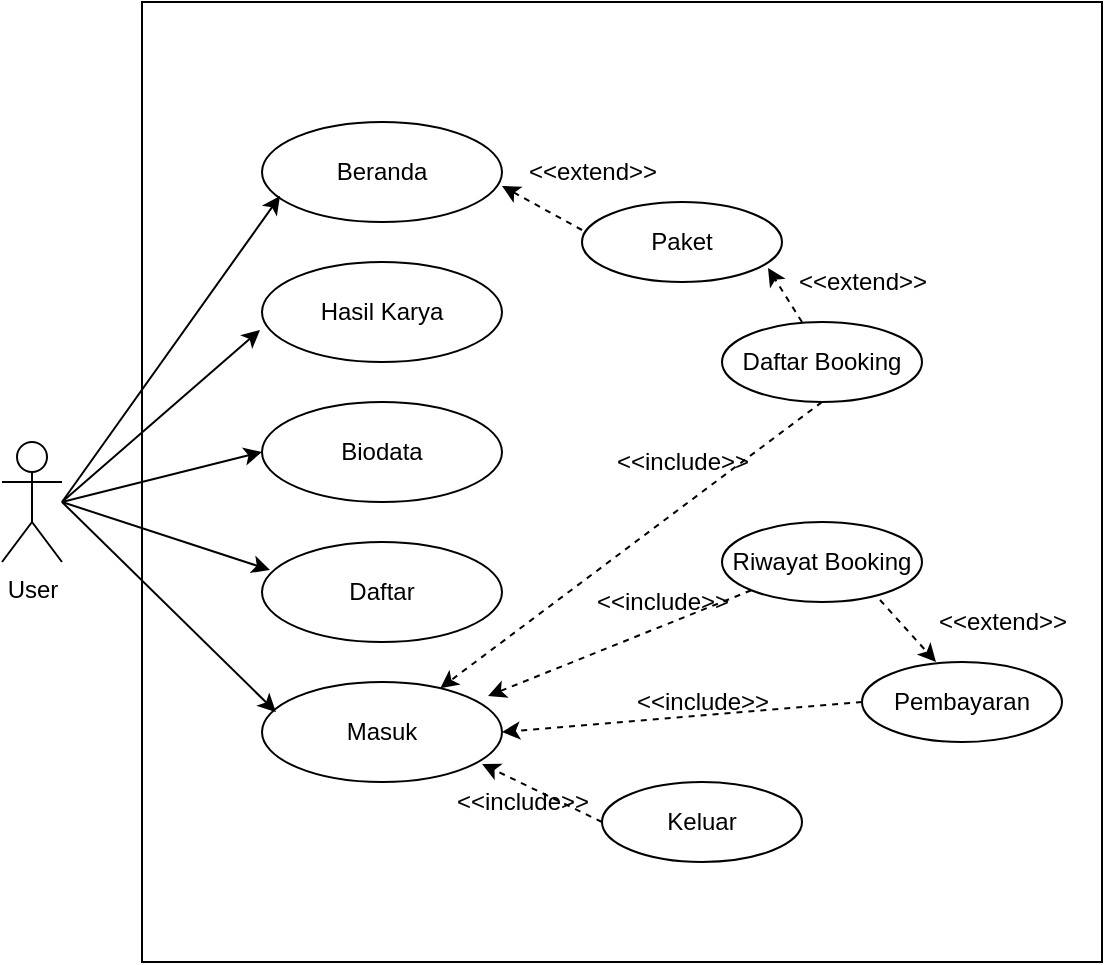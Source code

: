 <mxfile version="13.6.9" type="device"><diagram id="3JIMJN4_dDaFD85G2-HQ" name="Page-1"><mxGraphModel dx="1422" dy="830" grid="1" gridSize="10" guides="1" tooltips="1" connect="1" arrows="1" fold="1" page="1" pageScale="1" pageWidth="850" pageHeight="1100" math="0" shadow="0"><root><mxCell id="0"/><mxCell id="1" parent="0"/><mxCell id="SqnBKVXx0SgDacvgUM5R-33" value="" style="whiteSpace=wrap;html=1;aspect=fixed;" vertex="1" parent="1"><mxGeometry x="200" y="40" width="480" height="480" as="geometry"/></mxCell><mxCell id="SqnBKVXx0SgDacvgUM5R-1" value="User" style="shape=umlActor;verticalLabelPosition=bottom;verticalAlign=top;html=1;outlineConnect=0;" vertex="1" parent="1"><mxGeometry x="130" y="260" width="30" height="60" as="geometry"/></mxCell><mxCell id="SqnBKVXx0SgDacvgUM5R-2" value="Beranda" style="ellipse;whiteSpace=wrap;html=1;" vertex="1" parent="1"><mxGeometry x="260" y="100" width="120" height="50" as="geometry"/></mxCell><mxCell id="SqnBKVXx0SgDacvgUM5R-3" value="Hasil Karya" style="ellipse;whiteSpace=wrap;html=1;" vertex="1" parent="1"><mxGeometry x="260" y="170" width="120" height="50" as="geometry"/></mxCell><mxCell id="SqnBKVXx0SgDacvgUM5R-4" value="Biodata" style="ellipse;whiteSpace=wrap;html=1;" vertex="1" parent="1"><mxGeometry x="260" y="240" width="120" height="50" as="geometry"/></mxCell><mxCell id="SqnBKVXx0SgDacvgUM5R-5" value="Daftar" style="ellipse;whiteSpace=wrap;html=1;" vertex="1" parent="1"><mxGeometry x="260" y="310" width="120" height="50" as="geometry"/></mxCell><mxCell id="SqnBKVXx0SgDacvgUM5R-6" value="Masuk" style="ellipse;whiteSpace=wrap;html=1;" vertex="1" parent="1"><mxGeometry x="260" y="380" width="120" height="50" as="geometry"/></mxCell><mxCell id="SqnBKVXx0SgDacvgUM5R-7" value="Paket" style="ellipse;whiteSpace=wrap;html=1;" vertex="1" parent="1"><mxGeometry x="420" y="140" width="100" height="40" as="geometry"/></mxCell><mxCell id="SqnBKVXx0SgDacvgUM5R-8" value="Daftar Booking" style="ellipse;whiteSpace=wrap;html=1;" vertex="1" parent="1"><mxGeometry x="490" y="200" width="100" height="40" as="geometry"/></mxCell><mxCell id="SqnBKVXx0SgDacvgUM5R-9" value="Riwayat Booking" style="ellipse;whiteSpace=wrap;html=1;" vertex="1" parent="1"><mxGeometry x="490" y="300" width="100" height="40" as="geometry"/></mxCell><mxCell id="SqnBKVXx0SgDacvgUM5R-10" value="Pembayaran" style="ellipse;whiteSpace=wrap;html=1;" vertex="1" parent="1"><mxGeometry x="560" y="370" width="100" height="40" as="geometry"/></mxCell><mxCell id="SqnBKVXx0SgDacvgUM5R-11" value="" style="endArrow=classic;html=1;entryX=0.075;entryY=0.74;entryDx=0;entryDy=0;entryPerimeter=0;" edge="1" parent="1" target="SqnBKVXx0SgDacvgUM5R-2"><mxGeometry width="50" height="50" relative="1" as="geometry"><mxPoint x="160" y="290" as="sourcePoint"/><mxPoint x="210" y="240" as="targetPoint"/></mxGeometry></mxCell><mxCell id="SqnBKVXx0SgDacvgUM5R-12" value="" style="endArrow=classic;html=1;entryX=-0.008;entryY=0.68;entryDx=0;entryDy=0;entryPerimeter=0;" edge="1" parent="1" target="SqnBKVXx0SgDacvgUM5R-3"><mxGeometry width="50" height="50" relative="1" as="geometry"><mxPoint x="160" y="290" as="sourcePoint"/><mxPoint x="269" y="137" as="targetPoint"/></mxGeometry></mxCell><mxCell id="SqnBKVXx0SgDacvgUM5R-14" value="" style="endArrow=classic;html=1;entryX=0;entryY=0.5;entryDx=0;entryDy=0;" edge="1" parent="1" target="SqnBKVXx0SgDacvgUM5R-4"><mxGeometry width="50" height="50" relative="1" as="geometry"><mxPoint x="160" y="290" as="sourcePoint"/><mxPoint x="260" y="265" as="targetPoint"/></mxGeometry></mxCell><mxCell id="SqnBKVXx0SgDacvgUM5R-15" value="" style="endArrow=classic;html=1;" edge="1" parent="1"><mxGeometry width="50" height="50" relative="1" as="geometry"><mxPoint x="160" y="290" as="sourcePoint"/><mxPoint x="264" y="324" as="targetPoint"/></mxGeometry></mxCell><mxCell id="SqnBKVXx0SgDacvgUM5R-17" value="" style="endArrow=classic;html=1;entryX=0.058;entryY=0.3;entryDx=0;entryDy=0;entryPerimeter=0;" edge="1" parent="1" target="SqnBKVXx0SgDacvgUM5R-6"><mxGeometry width="50" height="50" relative="1" as="geometry"><mxPoint x="160" y="290" as="sourcePoint"/><mxPoint x="264" y="324" as="targetPoint"/></mxGeometry></mxCell><mxCell id="SqnBKVXx0SgDacvgUM5R-18" value="" style="endArrow=classic;html=1;entryX=1;entryY=0.64;entryDx=0;entryDy=0;entryPerimeter=0;dashed=1;exitX=0;exitY=0.35;exitDx=0;exitDy=0;exitPerimeter=0;" edge="1" parent="1" source="SqnBKVXx0SgDacvgUM5R-7" target="SqnBKVXx0SgDacvgUM5R-2"><mxGeometry width="50" height="50" relative="1" as="geometry"><mxPoint x="420" y="160" as="sourcePoint"/><mxPoint x="470" y="110" as="targetPoint"/></mxGeometry></mxCell><mxCell id="SqnBKVXx0SgDacvgUM5R-19" value="" style="endArrow=classic;html=1;dashed=1;entryX=0.93;entryY=0.825;entryDx=0;entryDy=0;entryPerimeter=0;" edge="1" parent="1" target="SqnBKVXx0SgDacvgUM5R-7"><mxGeometry width="50" height="50" relative="1" as="geometry"><mxPoint x="530" y="200" as="sourcePoint"/><mxPoint x="580" y="150" as="targetPoint"/></mxGeometry></mxCell><mxCell id="SqnBKVXx0SgDacvgUM5R-20" value="" style="endArrow=classic;html=1;dashed=1;" edge="1" parent="1" target="SqnBKVXx0SgDacvgUM5R-6"><mxGeometry width="50" height="50" relative="1" as="geometry"><mxPoint x="540" y="240" as="sourcePoint"/><mxPoint x="590" y="190" as="targetPoint"/></mxGeometry></mxCell><mxCell id="SqnBKVXx0SgDacvgUM5R-21" value="" style="endArrow=classic;html=1;dashed=1;exitX=0;exitY=1;exitDx=0;exitDy=0;entryX=0.942;entryY=0.14;entryDx=0;entryDy=0;entryPerimeter=0;" edge="1" parent="1" source="SqnBKVXx0SgDacvgUM5R-9" target="SqnBKVXx0SgDacvgUM5R-6"><mxGeometry width="50" height="50" relative="1" as="geometry"><mxPoint x="540" y="240" as="sourcePoint"/><mxPoint x="349.139" y="383.146" as="targetPoint"/></mxGeometry></mxCell><mxCell id="SqnBKVXx0SgDacvgUM5R-22" value="" style="endArrow=classic;html=1;dashed=1;exitX=0.79;exitY=0.975;exitDx=0;exitDy=0;entryX=0.37;entryY=0;entryDx=0;entryDy=0;exitPerimeter=0;entryPerimeter=0;" edge="1" parent="1" source="SqnBKVXx0SgDacvgUM5R-9" target="SqnBKVXx0SgDacvgUM5R-10"><mxGeometry width="50" height="50" relative="1" as="geometry"><mxPoint x="504.645" y="334.142" as="sourcePoint"/><mxPoint x="373.04" y="387" as="targetPoint"/></mxGeometry></mxCell><mxCell id="SqnBKVXx0SgDacvgUM5R-23" value="" style="endArrow=classic;html=1;dashed=1;exitX=0;exitY=0.5;exitDx=0;exitDy=0;entryX=1;entryY=0.5;entryDx=0;entryDy=0;" edge="1" parent="1" source="SqnBKVXx0SgDacvgUM5R-10" target="SqnBKVXx0SgDacvgUM5R-6"><mxGeometry width="50" height="50" relative="1" as="geometry"><mxPoint x="504.645" y="334.142" as="sourcePoint"/><mxPoint x="373.04" y="387" as="targetPoint"/></mxGeometry></mxCell><mxCell id="SqnBKVXx0SgDacvgUM5R-24" value="Keluar" style="ellipse;whiteSpace=wrap;html=1;" vertex="1" parent="1"><mxGeometry x="430" y="430" width="100" height="40" as="geometry"/></mxCell><mxCell id="SqnBKVXx0SgDacvgUM5R-25" value="" style="endArrow=classic;html=1;dashed=1;entryX=0.917;entryY=0.82;entryDx=0;entryDy=0;entryPerimeter=0;" edge="1" parent="1" target="SqnBKVXx0SgDacvgUM5R-6"><mxGeometry width="50" height="50" relative="1" as="geometry"><mxPoint x="430" y="450" as="sourcePoint"/><mxPoint x="480" y="400" as="targetPoint"/></mxGeometry></mxCell><mxCell id="SqnBKVXx0SgDacvgUM5R-26" value="&amp;lt;&amp;lt;extend&amp;gt;&amp;gt;" style="text;html=1;align=center;verticalAlign=middle;resizable=0;points=[];autosize=1;" vertex="1" parent="1"><mxGeometry x="385" y="115" width="80" height="20" as="geometry"/></mxCell><mxCell id="SqnBKVXx0SgDacvgUM5R-27" value="&amp;lt;&amp;lt;extend&amp;gt;&amp;gt;" style="text;html=1;align=center;verticalAlign=middle;resizable=0;points=[];autosize=1;" vertex="1" parent="1"><mxGeometry x="520" y="170" width="80" height="20" as="geometry"/></mxCell><mxCell id="SqnBKVXx0SgDacvgUM5R-28" value="&amp;lt;&amp;lt;include&amp;gt;&amp;gt;" style="text;html=1;align=center;verticalAlign=middle;resizable=0;points=[];autosize=1;" vertex="1" parent="1"><mxGeometry x="430" y="260" width="80" height="20" as="geometry"/></mxCell><mxCell id="SqnBKVXx0SgDacvgUM5R-29" value="&amp;lt;&amp;lt;include&amp;gt;&amp;gt;" style="text;html=1;align=center;verticalAlign=middle;resizable=0;points=[];autosize=1;" vertex="1" parent="1"><mxGeometry x="420" y="330" width="80" height="20" as="geometry"/></mxCell><mxCell id="SqnBKVXx0SgDacvgUM5R-30" value="&amp;lt;&amp;lt;include&amp;gt;&amp;gt;" style="text;html=1;align=center;verticalAlign=middle;resizable=0;points=[];autosize=1;" vertex="1" parent="1"><mxGeometry x="440" y="380" width="80" height="20" as="geometry"/></mxCell><mxCell id="SqnBKVXx0SgDacvgUM5R-31" value="&amp;lt;&amp;lt;include&amp;gt;&amp;gt;" style="text;html=1;align=center;verticalAlign=middle;resizable=0;points=[];autosize=1;" vertex="1" parent="1"><mxGeometry x="350" y="430" width="80" height="20" as="geometry"/></mxCell><mxCell id="SqnBKVXx0SgDacvgUM5R-32" value="&amp;lt;&amp;lt;extend&amp;gt;&amp;gt;" style="text;html=1;align=center;verticalAlign=middle;resizable=0;points=[];autosize=1;" vertex="1" parent="1"><mxGeometry x="590" y="340" width="80" height="20" as="geometry"/></mxCell></root></mxGraphModel></diagram></mxfile>
